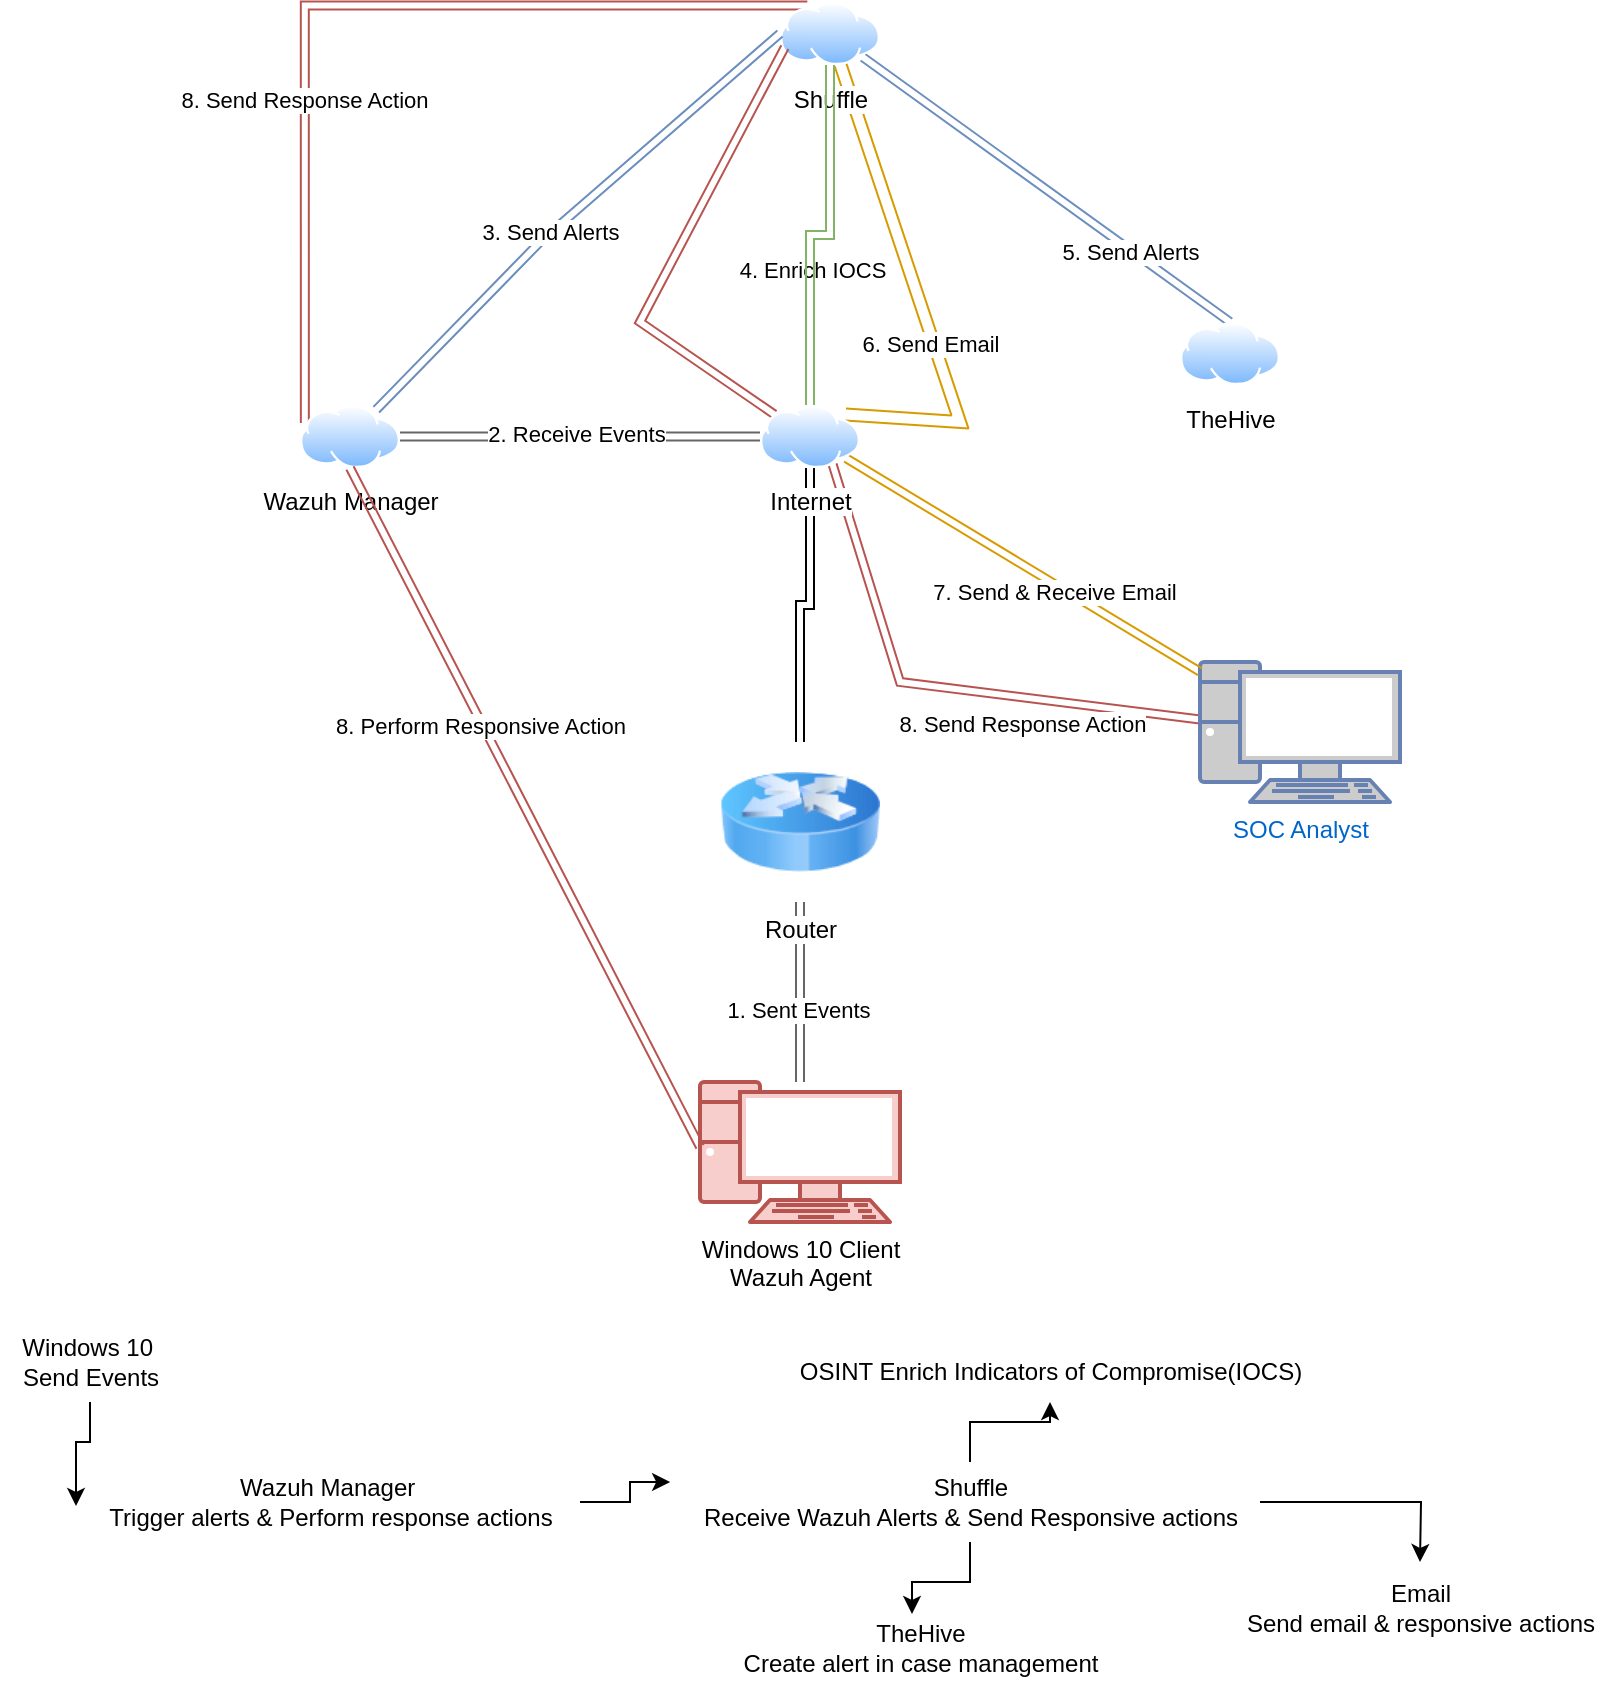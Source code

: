 <mxfile version="22.1.17" type="github">
  <diagram name="Page-1" id="xQ2bvAj2dj6fd-mV-saz">
    <mxGraphModel dx="828" dy="731" grid="1" gridSize="10" guides="1" tooltips="1" connect="1" arrows="1" fold="1" page="1" pageScale="1" pageWidth="850" pageHeight="1100" math="0" shadow="0">
      <root>
        <mxCell id="0" />
        <mxCell id="1" parent="0" />
        <mxCell id="lBwCpDVDsvU10m8GlB8_-1" value="" style="rounded=0;orthogonalLoop=1;jettySize=auto;html=1;startArrow=classic;startFill=1;shape=link;edgeStyle=orthogonalEdgeStyle;fillColor=#f5f5f5;strokeColor=#666666;" edge="1" parent="1" source="SJ-bCOnbTnxGpGsnDmNn-1" target="SJ-bCOnbTnxGpGsnDmNn-2">
          <mxGeometry relative="1" as="geometry" />
        </mxCell>
        <mxCell id="lBwCpDVDsvU10m8GlB8_-2" value="1. Sent Events" style="edgeLabel;html=1;align=center;verticalAlign=middle;resizable=0;points=[];" vertex="1" connectable="0" parent="lBwCpDVDsvU10m8GlB8_-1">
          <mxGeometry x="-0.185" y="1" relative="1" as="geometry">
            <mxPoint as="offset" />
          </mxGeometry>
        </mxCell>
        <mxCell id="SJ-bCOnbTnxGpGsnDmNn-1" value="Windows 10 Client&lt;br&gt;Wazuh Agent" style="verticalAlign=top;verticalLabelPosition=bottom;labelPosition=center;align=center;html=1;outlineConnect=0;fillColor=#f8cecc;strokeColor=#b85450;gradientDirection=north;strokeWidth=2;shape=mxgraph.networks.pc;" vertex="1" parent="1">
          <mxGeometry x="360" y="760" width="100" height="70" as="geometry" />
        </mxCell>
        <mxCell id="lBwCpDVDsvU10m8GlB8_-3" style="edgeStyle=orthogonalEdgeStyle;rounded=0;orthogonalLoop=1;jettySize=auto;html=1;entryX=0.5;entryY=1;entryDx=0;entryDy=0;startArrow=classic;startFill=1;shape=link;" edge="1" parent="1" source="SJ-bCOnbTnxGpGsnDmNn-2" target="SJ-bCOnbTnxGpGsnDmNn-8">
          <mxGeometry relative="1" as="geometry" />
        </mxCell>
        <mxCell id="SJ-bCOnbTnxGpGsnDmNn-2" value="Router" style="image;html=1;image=img/lib/clip_art/networking/Router_Icon_128x128.png" vertex="1" parent="1">
          <mxGeometry x="370" y="590" width="80" height="80" as="geometry" />
        </mxCell>
        <mxCell id="lBwCpDVDsvU10m8GlB8_-8" style="edgeStyle=orthogonalEdgeStyle;rounded=0;orthogonalLoop=1;jettySize=auto;html=1;entryX=0.5;entryY=0;entryDx=0;entryDy=0;shape=link;fillColor=#d5e8d4;strokeColor=#82b366;" edge="1" parent="1" source="SJ-bCOnbTnxGpGsnDmNn-3" target="SJ-bCOnbTnxGpGsnDmNn-8">
          <mxGeometry relative="1" as="geometry" />
        </mxCell>
        <mxCell id="lBwCpDVDsvU10m8GlB8_-9" value="4. Enrich IOCS" style="edgeLabel;html=1;align=center;verticalAlign=middle;resizable=0;points=[];" vertex="1" connectable="0" parent="lBwCpDVDsvU10m8GlB8_-8">
          <mxGeometry x="0.249" y="1" relative="1" as="geometry">
            <mxPoint as="offset" />
          </mxGeometry>
        </mxCell>
        <mxCell id="lBwCpDVDsvU10m8GlB8_-12" style="rounded=0;orthogonalLoop=1;jettySize=auto;html=1;entryX=0.5;entryY=0;entryDx=0;entryDy=0;shape=link;fillColor=#dae8fc;strokeColor=#6c8ebf;" edge="1" parent="1" source="SJ-bCOnbTnxGpGsnDmNn-3" target="SJ-bCOnbTnxGpGsnDmNn-4">
          <mxGeometry relative="1" as="geometry" />
        </mxCell>
        <mxCell id="lBwCpDVDsvU10m8GlB8_-14" value="5. Send Alerts" style="edgeLabel;html=1;align=center;verticalAlign=middle;resizable=0;points=[];" vertex="1" connectable="0" parent="lBwCpDVDsvU10m8GlB8_-12">
          <mxGeometry x="0.458" y="-1" relative="1" as="geometry">
            <mxPoint as="offset" />
          </mxGeometry>
        </mxCell>
        <mxCell id="lBwCpDVDsvU10m8GlB8_-15" style="rounded=0;orthogonalLoop=1;jettySize=auto;html=1;entryX=1;entryY=0;entryDx=0;entryDy=0;shape=link;width=6;fillColor=#ffe6cc;strokeColor=#d79b00;" edge="1" parent="1" source="SJ-bCOnbTnxGpGsnDmNn-3" target="SJ-bCOnbTnxGpGsnDmNn-8">
          <mxGeometry relative="1" as="geometry">
            <Array as="points">
              <mxPoint x="490" y="430" />
            </Array>
          </mxGeometry>
        </mxCell>
        <mxCell id="lBwCpDVDsvU10m8GlB8_-16" value="6. Send Email" style="edgeLabel;html=1;align=center;verticalAlign=middle;resizable=0;points=[];" vertex="1" connectable="0" parent="lBwCpDVDsvU10m8GlB8_-15">
          <mxGeometry x="0.194" y="-2" relative="1" as="geometry">
            <mxPoint as="offset" />
          </mxGeometry>
        </mxCell>
        <mxCell id="lBwCpDVDsvU10m8GlB8_-23" style="edgeStyle=orthogonalEdgeStyle;rounded=0;orthogonalLoop=1;jettySize=auto;html=1;exitX=0.25;exitY=0;exitDx=0;exitDy=0;entryX=0;entryY=0.25;entryDx=0;entryDy=0;shape=link;fillColor=#f8cecc;strokeColor=#b85450;" edge="1" parent="1" source="SJ-bCOnbTnxGpGsnDmNn-3" target="SJ-bCOnbTnxGpGsnDmNn-5">
          <mxGeometry relative="1" as="geometry" />
        </mxCell>
        <mxCell id="lBwCpDVDsvU10m8GlB8_-24" value="8. Send Response Action" style="edgeLabel;html=1;align=center;verticalAlign=middle;resizable=0;points=[];" vertex="1" connectable="0" parent="lBwCpDVDsvU10m8GlB8_-23">
          <mxGeometry x="0.298" y="-1" relative="1" as="geometry">
            <mxPoint as="offset" />
          </mxGeometry>
        </mxCell>
        <mxCell id="SJ-bCOnbTnxGpGsnDmNn-3" value="Shuffle" style="image;aspect=fixed;perimeter=ellipsePerimeter;html=1;align=center;shadow=0;dashed=0;spacingTop=3;image=img/lib/active_directory/internet_cloud.svg;" vertex="1" parent="1">
          <mxGeometry x="400" y="220" width="50" height="31.5" as="geometry" />
        </mxCell>
        <mxCell id="SJ-bCOnbTnxGpGsnDmNn-4" value="TheHive" style="image;aspect=fixed;perimeter=ellipsePerimeter;html=1;align=center;shadow=0;dashed=0;spacingTop=3;image=img/lib/active_directory/internet_cloud.svg;" vertex="1" parent="1">
          <mxGeometry x="600" y="380" width="50" height="31.5" as="geometry" />
        </mxCell>
        <mxCell id="lBwCpDVDsvU10m8GlB8_-6" style="rounded=0;orthogonalLoop=1;jettySize=auto;html=1;entryX=0;entryY=0.5;entryDx=0;entryDy=0;shape=link;fillColor=#dae8fc;strokeColor=#6c8ebf;" edge="1" parent="1" source="SJ-bCOnbTnxGpGsnDmNn-5" target="SJ-bCOnbTnxGpGsnDmNn-3">
          <mxGeometry relative="1" as="geometry">
            <Array as="points">
              <mxPoint x="280" y="340" />
            </Array>
          </mxGeometry>
        </mxCell>
        <mxCell id="lBwCpDVDsvU10m8GlB8_-7" value="3. Send Alerts" style="edgeLabel;html=1;align=center;verticalAlign=middle;resizable=0;points=[];" vertex="1" connectable="0" parent="lBwCpDVDsvU10m8GlB8_-6">
          <mxGeometry x="-0.094" y="1" relative="1" as="geometry">
            <mxPoint y="1" as="offset" />
          </mxGeometry>
        </mxCell>
        <mxCell id="SJ-bCOnbTnxGpGsnDmNn-5" value="Wazuh Manager" style="image;aspect=fixed;perimeter=ellipsePerimeter;html=1;align=center;shadow=0;dashed=0;spacingTop=3;image=img/lib/active_directory/internet_cloud.svg;" vertex="1" parent="1">
          <mxGeometry x="160" y="421.5" width="50" height="31.5" as="geometry" />
        </mxCell>
        <mxCell id="lBwCpDVDsvU10m8GlB8_-19" style="rounded=0;orthogonalLoop=1;jettySize=auto;html=1;entryX=0.75;entryY=1;entryDx=0;entryDy=0;shape=link;fillColor=#f8cecc;strokeColor=#b85450;" edge="1" parent="1" source="SJ-bCOnbTnxGpGsnDmNn-7" target="SJ-bCOnbTnxGpGsnDmNn-8">
          <mxGeometry relative="1" as="geometry">
            <Array as="points">
              <mxPoint x="460" y="560" />
            </Array>
          </mxGeometry>
        </mxCell>
        <mxCell id="lBwCpDVDsvU10m8GlB8_-20" value="8. Send Response Action" style="edgeLabel;html=1;align=center;verticalAlign=middle;resizable=0;points=[];" vertex="1" connectable="0" parent="lBwCpDVDsvU10m8GlB8_-19">
          <mxGeometry x="-0.188" y="-3" relative="1" as="geometry">
            <mxPoint x="17" y="18" as="offset" />
          </mxGeometry>
        </mxCell>
        <mxCell id="SJ-bCOnbTnxGpGsnDmNn-7" value="SOC Analyst" style="fontColor=#0066CC;verticalAlign=top;verticalLabelPosition=bottom;labelPosition=center;align=center;html=1;outlineConnect=0;fillColor=#CCCCCC;strokeColor=#6881B3;gradientColor=none;gradientDirection=north;strokeWidth=2;shape=mxgraph.networks.pc;" vertex="1" parent="1">
          <mxGeometry x="610" y="550" width="100" height="70" as="geometry" />
        </mxCell>
        <mxCell id="lBwCpDVDsvU10m8GlB8_-4" style="edgeStyle=orthogonalEdgeStyle;rounded=0;orthogonalLoop=1;jettySize=auto;html=1;entryX=1;entryY=0.5;entryDx=0;entryDy=0;fillColor=#f5f5f5;strokeColor=#666666;startArrow=classic;startFill=1;shape=link;" edge="1" parent="1" source="SJ-bCOnbTnxGpGsnDmNn-8" target="SJ-bCOnbTnxGpGsnDmNn-5">
          <mxGeometry relative="1" as="geometry" />
        </mxCell>
        <mxCell id="lBwCpDVDsvU10m8GlB8_-5" value="2. Receive Events" style="edgeLabel;html=1;align=center;verticalAlign=middle;resizable=0;points=[];" vertex="1" connectable="0" parent="lBwCpDVDsvU10m8GlB8_-4">
          <mxGeometry x="0.03" y="-2" relative="1" as="geometry">
            <mxPoint as="offset" />
          </mxGeometry>
        </mxCell>
        <mxCell id="lBwCpDVDsvU10m8GlB8_-17" style="rounded=0;orthogonalLoop=1;jettySize=auto;html=1;shape=link;fillColor=#ffe6cc;strokeColor=#d79b00;" edge="1" parent="1" source="SJ-bCOnbTnxGpGsnDmNn-8" target="SJ-bCOnbTnxGpGsnDmNn-7">
          <mxGeometry relative="1" as="geometry" />
        </mxCell>
        <mxCell id="lBwCpDVDsvU10m8GlB8_-18" value="7. Send &amp;amp; Receive Email" style="edgeLabel;html=1;align=center;verticalAlign=middle;resizable=0;points=[];" vertex="1" connectable="0" parent="lBwCpDVDsvU10m8GlB8_-17">
          <mxGeometry x="0.19" y="-4" relative="1" as="geometry">
            <mxPoint as="offset" />
          </mxGeometry>
        </mxCell>
        <mxCell id="lBwCpDVDsvU10m8GlB8_-21" value="" style="edgeStyle=orthogonalEdgeStyle;rounded=0;orthogonalLoop=1;jettySize=auto;html=1;shape=link;fillColor=#d5e8d4;strokeColor=#82b366;" edge="1" parent="1" source="SJ-bCOnbTnxGpGsnDmNn-8" target="SJ-bCOnbTnxGpGsnDmNn-3">
          <mxGeometry relative="1" as="geometry" />
        </mxCell>
        <mxCell id="lBwCpDVDsvU10m8GlB8_-22" style="rounded=0;orthogonalLoop=1;jettySize=auto;html=1;exitX=0;exitY=0;exitDx=0;exitDy=0;entryX=0;entryY=0.75;entryDx=0;entryDy=0;shape=link;fillColor=#f8cecc;strokeColor=#b85450;" edge="1" parent="1" source="SJ-bCOnbTnxGpGsnDmNn-8" target="SJ-bCOnbTnxGpGsnDmNn-3">
          <mxGeometry relative="1" as="geometry">
            <Array as="points">
              <mxPoint x="330" y="380" />
            </Array>
          </mxGeometry>
        </mxCell>
        <mxCell id="SJ-bCOnbTnxGpGsnDmNn-8" value="Internet" style="image;aspect=fixed;perimeter=ellipsePerimeter;html=1;align=center;shadow=0;dashed=0;spacingTop=3;image=img/lib/active_directory/internet_cloud.svg;" vertex="1" parent="1">
          <mxGeometry x="390" y="421.5" width="50" height="31.5" as="geometry" />
        </mxCell>
        <mxCell id="lBwCpDVDsvU10m8GlB8_-25" style="rounded=0;orthogonalLoop=1;jettySize=auto;html=1;entryX=0;entryY=0.5;entryDx=0;entryDy=0;entryPerimeter=0;fillColor=#f8cecc;strokeColor=#b85450;shape=link;exitX=0.5;exitY=1;exitDx=0;exitDy=0;" edge="1" parent="1" source="SJ-bCOnbTnxGpGsnDmNn-5">
          <mxGeometry relative="1" as="geometry">
            <mxPoint x="221.197" y="449.998" as="sourcePoint" />
            <mxPoint x="360" y="792.49" as="targetPoint" />
          </mxGeometry>
        </mxCell>
        <mxCell id="lBwCpDVDsvU10m8GlB8_-26" value="8. Perform Responsive Action" style="edgeLabel;html=1;align=center;verticalAlign=middle;resizable=0;points=[];" vertex="1" connectable="0" parent="lBwCpDVDsvU10m8GlB8_-25">
          <mxGeometry x="-0.244" y="-1" relative="1" as="geometry">
            <mxPoint x="-1" as="offset" />
          </mxGeometry>
        </mxCell>
        <mxCell id="lBwCpDVDsvU10m8GlB8_-28" style="edgeStyle=orthogonalEdgeStyle;rounded=0;orthogonalLoop=1;jettySize=auto;html=1;entryX=-0.008;entryY=0.55;entryDx=0;entryDy=0;entryPerimeter=0;" edge="1" parent="1" source="lBwCpDVDsvU10m8GlB8_-27" target="lBwCpDVDsvU10m8GlB8_-29">
          <mxGeometry relative="1" as="geometry">
            <mxPoint x="150" y="953" as="targetPoint" />
          </mxGeometry>
        </mxCell>
        <mxCell id="lBwCpDVDsvU10m8GlB8_-27" value="Windows 10&amp;nbsp;&lt;br&gt;Send Events" style="text;html=1;align=center;verticalAlign=middle;resizable=0;points=[];autosize=1;strokeColor=none;fillColor=none;" vertex="1" parent="1">
          <mxGeometry x="10" y="880" width="90" height="40" as="geometry" />
        </mxCell>
        <mxCell id="lBwCpDVDsvU10m8GlB8_-30" style="edgeStyle=orthogonalEdgeStyle;rounded=0;orthogonalLoop=1;jettySize=auto;html=1;entryX=-0.017;entryY=0.25;entryDx=0;entryDy=0;entryPerimeter=0;" edge="1" parent="1" source="lBwCpDVDsvU10m8GlB8_-29" target="lBwCpDVDsvU10m8GlB8_-32">
          <mxGeometry relative="1" as="geometry">
            <mxPoint x="460" y="960" as="targetPoint" />
          </mxGeometry>
        </mxCell>
        <mxCell id="lBwCpDVDsvU10m8GlB8_-29" value="Wazuh Manager&amp;nbsp;&lt;br&gt;Trigger alerts &amp;amp; Perform response actions" style="text;html=1;align=center;verticalAlign=middle;resizable=0;points=[];autosize=1;strokeColor=none;fillColor=none;" vertex="1" parent="1">
          <mxGeometry x="50" y="950" width="250" height="40" as="geometry" />
        </mxCell>
        <mxCell id="lBwCpDVDsvU10m8GlB8_-33" style="edgeStyle=orthogonalEdgeStyle;rounded=0;orthogonalLoop=1;jettySize=auto;html=1;" edge="1" parent="1" source="lBwCpDVDsvU10m8GlB8_-32" target="lBwCpDVDsvU10m8GlB8_-34">
          <mxGeometry relative="1" as="geometry">
            <mxPoint x="570" y="890" as="targetPoint" />
          </mxGeometry>
        </mxCell>
        <mxCell id="lBwCpDVDsvU10m8GlB8_-35" style="edgeStyle=orthogonalEdgeStyle;rounded=0;orthogonalLoop=1;jettySize=auto;html=1;entryX=0.48;entryY=0.075;entryDx=0;entryDy=0;entryPerimeter=0;" edge="1" parent="1" source="lBwCpDVDsvU10m8GlB8_-32" target="lBwCpDVDsvU10m8GlB8_-36">
          <mxGeometry relative="1" as="geometry">
            <mxPoint x="555" y="1030" as="targetPoint" />
          </mxGeometry>
        </mxCell>
        <mxCell id="lBwCpDVDsvU10m8GlB8_-39" style="edgeStyle=orthogonalEdgeStyle;rounded=0;orthogonalLoop=1;jettySize=auto;html=1;" edge="1" parent="1" source="lBwCpDVDsvU10m8GlB8_-32">
          <mxGeometry relative="1" as="geometry">
            <mxPoint x="720" y="1000" as="targetPoint" />
          </mxGeometry>
        </mxCell>
        <mxCell id="lBwCpDVDsvU10m8GlB8_-32" value="Shuffle&lt;br&gt;Receive Wazuh Alerts &amp;amp; Send Responsive actions" style="text;html=1;align=center;verticalAlign=middle;resizable=0;points=[];autosize=1;strokeColor=none;fillColor=none;" vertex="1" parent="1">
          <mxGeometry x="350" y="950" width="290" height="40" as="geometry" />
        </mxCell>
        <mxCell id="lBwCpDVDsvU10m8GlB8_-34" value="OSINT Enrich Indicators of Compromise(IOCS)" style="text;html=1;align=center;verticalAlign=middle;resizable=0;points=[];autosize=1;strokeColor=none;fillColor=none;" vertex="1" parent="1">
          <mxGeometry x="400" y="890" width="270" height="30" as="geometry" />
        </mxCell>
        <mxCell id="lBwCpDVDsvU10m8GlB8_-36" value="TheHive&lt;br&gt;Create alert in case management" style="text;html=1;align=center;verticalAlign=middle;resizable=0;points=[];autosize=1;strokeColor=none;fillColor=none;" vertex="1" parent="1">
          <mxGeometry x="370" y="1023" width="200" height="40" as="geometry" />
        </mxCell>
        <mxCell id="lBwCpDVDsvU10m8GlB8_-40" value="Email&lt;br&gt;Send email &amp;amp; responsive actions" style="text;html=1;align=center;verticalAlign=middle;resizable=0;points=[];autosize=1;strokeColor=none;fillColor=none;" vertex="1" parent="1">
          <mxGeometry x="620" y="1003" width="200" height="40" as="geometry" />
        </mxCell>
      </root>
    </mxGraphModel>
  </diagram>
</mxfile>
